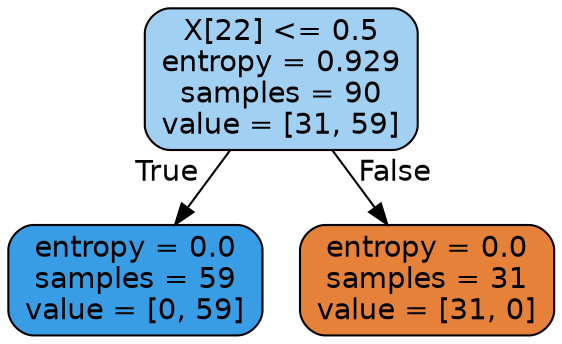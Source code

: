 digraph Tree {
node [shape=box, style="filled, rounded", color="black", fontname=helvetica] ;
edge [fontname=helvetica] ;
0 [label="X[22] <= 0.5\nentropy = 0.929\nsamples = 90\nvalue = [31, 59]", fillcolor="#399de579"] ;
1 [label="entropy = 0.0\nsamples = 59\nvalue = [0, 59]", fillcolor="#399de5ff"] ;
0 -> 1 [labeldistance=2.5, labelangle=45, headlabel="True"] ;
2 [label="entropy = 0.0\nsamples = 31\nvalue = [31, 0]", fillcolor="#e58139ff"] ;
0 -> 2 [labeldistance=2.5, labelangle=-45, headlabel="False"] ;
}